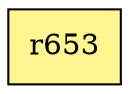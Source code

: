 digraph G {
rankdir=BT;ranksep="2.0";
"r653" [shape=record,fillcolor=khaki1,style=filled,label="{r653}"];
}